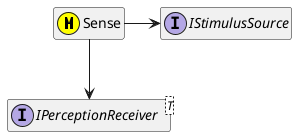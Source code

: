 ﻿@startuml
'https://plantuml.com/class-diagram

hide empty members

class Sense<<M, yellow>>

interface IPerceptionReceiver<T>
interface IStimulusSource

Sense -> IStimulusSource
Sense --> IPerceptionReceiver


@enduml